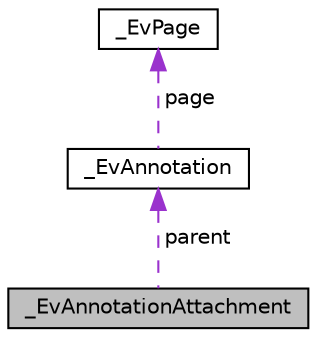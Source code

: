 digraph "_EvAnnotationAttachment"
{
  edge [fontname="Helvetica",fontsize="10",labelfontname="Helvetica",labelfontsize="10"];
  node [fontname="Helvetica",fontsize="10",shape=record];
  Node1 [label="_EvAnnotationAttachment",height=0.2,width=0.4,color="black", fillcolor="grey75", style="filled" fontcolor="black"];
  Node2 -> Node1 [dir="back",color="darkorchid3",fontsize="10",style="dashed",label=" parent" ,fontname="Helvetica"];
  Node2 [label="_EvAnnotation",height=0.2,width=0.4,color="black", fillcolor="white", style="filled",URL="$dc/dcb/struct__EvAnnotation.html"];
  Node3 -> Node2 [dir="back",color="darkorchid3",fontsize="10",style="dashed",label=" page" ,fontname="Helvetica"];
  Node3 [label="_EvPage",height=0.2,width=0.4,color="black", fillcolor="white", style="filled",URL="$dd/dcb/struct__EvPage.html"];
}
